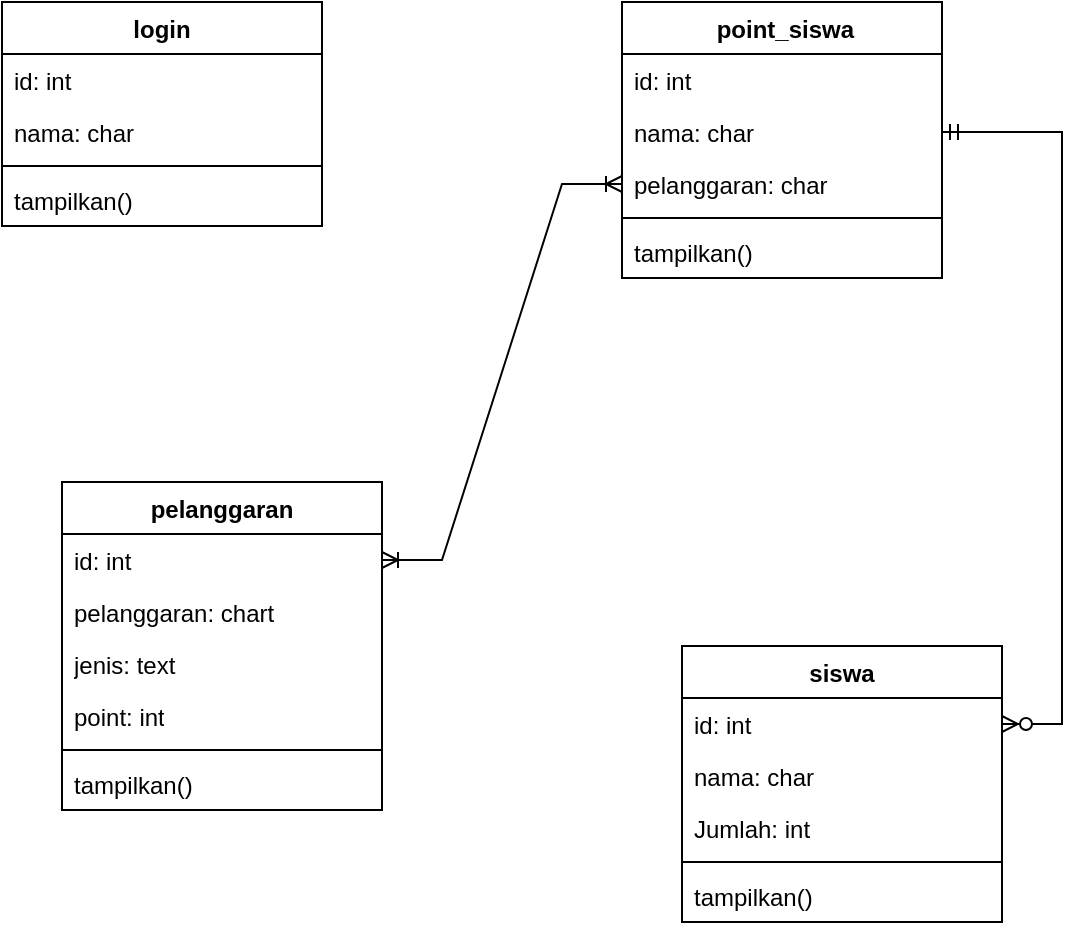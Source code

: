 <mxfile version="24.7.8">
  <diagram name="Page-1" id="4oJYmYxmrB0ZgbkDnjS7">
    <mxGraphModel dx="1434" dy="772" grid="1" gridSize="10" guides="1" tooltips="1" connect="1" arrows="1" fold="1" page="1" pageScale="1" pageWidth="850" pageHeight="1100" math="0" shadow="0">
      <root>
        <mxCell id="0" />
        <mxCell id="1" parent="0" />
        <mxCell id="nZJTAe19IWJkYSi3pSa5-30" value="login" style="swimlane;fontStyle=1;align=center;verticalAlign=top;childLayout=stackLayout;horizontal=1;startSize=26;horizontalStack=0;resizeParent=1;resizeParentMax=0;resizeLast=0;collapsible=1;marginBottom=0;whiteSpace=wrap;html=1;" parent="1" vertex="1">
          <mxGeometry x="160" y="90" width="160" height="112" as="geometry" />
        </mxCell>
        <mxCell id="nZJTAe19IWJkYSi3pSa5-31" value="id: int" style="text;strokeColor=none;fillColor=none;align=left;verticalAlign=top;spacingLeft=4;spacingRight=4;overflow=hidden;rotatable=0;points=[[0,0.5],[1,0.5]];portConstraint=eastwest;whiteSpace=wrap;html=1;" parent="nZJTAe19IWJkYSi3pSa5-30" vertex="1">
          <mxGeometry y="26" width="160" height="26" as="geometry" />
        </mxCell>
        <mxCell id="nZJTAe19IWJkYSi3pSa5-34" value="nama: char" style="text;strokeColor=none;fillColor=none;align=left;verticalAlign=top;spacingLeft=4;spacingRight=4;overflow=hidden;rotatable=0;points=[[0,0.5],[1,0.5]];portConstraint=eastwest;whiteSpace=wrap;html=1;" parent="nZJTAe19IWJkYSi3pSa5-30" vertex="1">
          <mxGeometry y="52" width="160" height="26" as="geometry" />
        </mxCell>
        <mxCell id="nZJTAe19IWJkYSi3pSa5-32" value="" style="line;strokeWidth=1;fillColor=none;align=left;verticalAlign=middle;spacingTop=-1;spacingLeft=3;spacingRight=3;rotatable=0;labelPosition=right;points=[];portConstraint=eastwest;strokeColor=inherit;" parent="nZJTAe19IWJkYSi3pSa5-30" vertex="1">
          <mxGeometry y="78" width="160" height="8" as="geometry" />
        </mxCell>
        <mxCell id="nZJTAe19IWJkYSi3pSa5-33" value="tampilkan()" style="text;strokeColor=none;fillColor=none;align=left;verticalAlign=top;spacingLeft=4;spacingRight=4;overflow=hidden;rotatable=0;points=[[0,0.5],[1,0.5]];portConstraint=eastwest;whiteSpace=wrap;html=1;" parent="nZJTAe19IWJkYSi3pSa5-30" vertex="1">
          <mxGeometry y="86" width="160" height="26" as="geometry" />
        </mxCell>
        <mxCell id="nZJTAe19IWJkYSi3pSa5-35" value="&amp;nbsp;point_siswa" style="swimlane;fontStyle=1;align=center;verticalAlign=top;childLayout=stackLayout;horizontal=1;startSize=26;horizontalStack=0;resizeParent=1;resizeParentMax=0;resizeLast=0;collapsible=1;marginBottom=0;whiteSpace=wrap;html=1;" parent="1" vertex="1">
          <mxGeometry x="470" y="90" width="160" height="138" as="geometry" />
        </mxCell>
        <mxCell id="nZJTAe19IWJkYSi3pSa5-36" value="id: int" style="text;strokeColor=none;fillColor=none;align=left;verticalAlign=top;spacingLeft=4;spacingRight=4;overflow=hidden;rotatable=0;points=[[0,0.5],[1,0.5]];portConstraint=eastwest;whiteSpace=wrap;html=1;" parent="nZJTAe19IWJkYSi3pSa5-35" vertex="1">
          <mxGeometry y="26" width="160" height="26" as="geometry" />
        </mxCell>
        <mxCell id="nZJTAe19IWJkYSi3pSa5-37" value="nama: char" style="text;strokeColor=none;fillColor=none;align=left;verticalAlign=top;spacingLeft=4;spacingRight=4;overflow=hidden;rotatable=0;points=[[0,0.5],[1,0.5]];portConstraint=eastwest;whiteSpace=wrap;html=1;" parent="nZJTAe19IWJkYSi3pSa5-35" vertex="1">
          <mxGeometry y="52" width="160" height="26" as="geometry" />
        </mxCell>
        <mxCell id="nZJTAe19IWJkYSi3pSa5-45" value="pelanggaran: char" style="text;strokeColor=none;fillColor=none;align=left;verticalAlign=top;spacingLeft=4;spacingRight=4;overflow=hidden;rotatable=0;points=[[0,0.5],[1,0.5]];portConstraint=eastwest;whiteSpace=wrap;html=1;" parent="nZJTAe19IWJkYSi3pSa5-35" vertex="1">
          <mxGeometry y="78" width="160" height="26" as="geometry" />
        </mxCell>
        <mxCell id="nZJTAe19IWJkYSi3pSa5-38" value="" style="line;strokeWidth=1;fillColor=none;align=left;verticalAlign=middle;spacingTop=-1;spacingLeft=3;spacingRight=3;rotatable=0;labelPosition=right;points=[];portConstraint=eastwest;strokeColor=inherit;" parent="nZJTAe19IWJkYSi3pSa5-35" vertex="1">
          <mxGeometry y="104" width="160" height="8" as="geometry" />
        </mxCell>
        <mxCell id="nZJTAe19IWJkYSi3pSa5-39" value="tampilkan()" style="text;strokeColor=none;fillColor=none;align=left;verticalAlign=top;spacingLeft=4;spacingRight=4;overflow=hidden;rotatable=0;points=[[0,0.5],[1,0.5]];portConstraint=eastwest;whiteSpace=wrap;html=1;" parent="nZJTAe19IWJkYSi3pSa5-35" vertex="1">
          <mxGeometry y="112" width="160" height="26" as="geometry" />
        </mxCell>
        <mxCell id="nZJTAe19IWJkYSi3pSa5-40" value="siswa&lt;div&gt;&lt;br&gt;&lt;/div&gt;" style="swimlane;fontStyle=1;align=center;verticalAlign=top;childLayout=stackLayout;horizontal=1;startSize=26;horizontalStack=0;resizeParent=1;resizeParentMax=0;resizeLast=0;collapsible=1;marginBottom=0;whiteSpace=wrap;html=1;" parent="1" vertex="1">
          <mxGeometry x="500" y="412" width="160" height="138" as="geometry" />
        </mxCell>
        <mxCell id="nZJTAe19IWJkYSi3pSa5-41" value="id: int" style="text;strokeColor=none;fillColor=none;align=left;verticalAlign=top;spacingLeft=4;spacingRight=4;overflow=hidden;rotatable=0;points=[[0,0.5],[1,0.5]];portConstraint=eastwest;whiteSpace=wrap;html=1;" parent="nZJTAe19IWJkYSi3pSa5-40" vertex="1">
          <mxGeometry y="26" width="160" height="26" as="geometry" />
        </mxCell>
        <mxCell id="nZJTAe19IWJkYSi3pSa5-42" value="nama: char" style="text;strokeColor=none;fillColor=none;align=left;verticalAlign=top;spacingLeft=4;spacingRight=4;overflow=hidden;rotatable=0;points=[[0,0.5],[1,0.5]];portConstraint=eastwest;whiteSpace=wrap;html=1;" parent="nZJTAe19IWJkYSi3pSa5-40" vertex="1">
          <mxGeometry y="52" width="160" height="26" as="geometry" />
        </mxCell>
        <mxCell id="uyr6w3kwF4qqeuCYjiIa-1" value="Jumlah: int" style="text;strokeColor=none;fillColor=none;align=left;verticalAlign=top;spacingLeft=4;spacingRight=4;overflow=hidden;rotatable=0;points=[[0,0.5],[1,0.5]];portConstraint=eastwest;whiteSpace=wrap;html=1;" vertex="1" parent="nZJTAe19IWJkYSi3pSa5-40">
          <mxGeometry y="78" width="160" height="26" as="geometry" />
        </mxCell>
        <mxCell id="nZJTAe19IWJkYSi3pSa5-43" value="" style="line;strokeWidth=1;fillColor=none;align=left;verticalAlign=middle;spacingTop=-1;spacingLeft=3;spacingRight=3;rotatable=0;labelPosition=right;points=[];portConstraint=eastwest;strokeColor=inherit;" parent="nZJTAe19IWJkYSi3pSa5-40" vertex="1">
          <mxGeometry y="104" width="160" height="8" as="geometry" />
        </mxCell>
        <mxCell id="nZJTAe19IWJkYSi3pSa5-44" value="tampilkan()" style="text;strokeColor=none;fillColor=none;align=left;verticalAlign=top;spacingLeft=4;spacingRight=4;overflow=hidden;rotatable=0;points=[[0,0.5],[1,0.5]];portConstraint=eastwest;whiteSpace=wrap;html=1;" parent="nZJTAe19IWJkYSi3pSa5-40" vertex="1">
          <mxGeometry y="112" width="160" height="26" as="geometry" />
        </mxCell>
        <mxCell id="uyr6w3kwF4qqeuCYjiIa-2" value="pelanggaran&lt;div&gt;&lt;br&gt;&lt;/div&gt;" style="swimlane;fontStyle=1;align=center;verticalAlign=top;childLayout=stackLayout;horizontal=1;startSize=26;horizontalStack=0;resizeParent=1;resizeParentMax=0;resizeLast=0;collapsible=1;marginBottom=0;whiteSpace=wrap;html=1;" vertex="1" parent="1">
          <mxGeometry x="190" y="330" width="160" height="164" as="geometry" />
        </mxCell>
        <mxCell id="uyr6w3kwF4qqeuCYjiIa-3" value="id: int" style="text;strokeColor=none;fillColor=none;align=left;verticalAlign=top;spacingLeft=4;spacingRight=4;overflow=hidden;rotatable=0;points=[[0,0.5],[1,0.5]];portConstraint=eastwest;whiteSpace=wrap;html=1;" vertex="1" parent="uyr6w3kwF4qqeuCYjiIa-2">
          <mxGeometry y="26" width="160" height="26" as="geometry" />
        </mxCell>
        <mxCell id="uyr6w3kwF4qqeuCYjiIa-4" value="pelanggaran: chart" style="text;strokeColor=none;fillColor=none;align=left;verticalAlign=top;spacingLeft=4;spacingRight=4;overflow=hidden;rotatable=0;points=[[0,0.5],[1,0.5]];portConstraint=eastwest;whiteSpace=wrap;html=1;" vertex="1" parent="uyr6w3kwF4qqeuCYjiIa-2">
          <mxGeometry y="52" width="160" height="26" as="geometry" />
        </mxCell>
        <mxCell id="uyr6w3kwF4qqeuCYjiIa-14" value="jenis: text" style="text;strokeColor=none;fillColor=none;align=left;verticalAlign=top;spacingLeft=4;spacingRight=4;overflow=hidden;rotatable=0;points=[[0,0.5],[1,0.5]];portConstraint=eastwest;whiteSpace=wrap;html=1;" vertex="1" parent="uyr6w3kwF4qqeuCYjiIa-2">
          <mxGeometry y="78" width="160" height="26" as="geometry" />
        </mxCell>
        <mxCell id="uyr6w3kwF4qqeuCYjiIa-22" value="point: int" style="text;strokeColor=none;fillColor=none;align=left;verticalAlign=top;spacingLeft=4;spacingRight=4;overflow=hidden;rotatable=0;points=[[0,0.5],[1,0.5]];portConstraint=eastwest;whiteSpace=wrap;html=1;" vertex="1" parent="uyr6w3kwF4qqeuCYjiIa-2">
          <mxGeometry y="104" width="160" height="26" as="geometry" />
        </mxCell>
        <mxCell id="uyr6w3kwF4qqeuCYjiIa-6" value="" style="line;strokeWidth=1;fillColor=none;align=left;verticalAlign=middle;spacingTop=-1;spacingLeft=3;spacingRight=3;rotatable=0;labelPosition=right;points=[];portConstraint=eastwest;strokeColor=inherit;" vertex="1" parent="uyr6w3kwF4qqeuCYjiIa-2">
          <mxGeometry y="130" width="160" height="8" as="geometry" />
        </mxCell>
        <mxCell id="uyr6w3kwF4qqeuCYjiIa-7" value="tampilkan()" style="text;strokeColor=none;fillColor=none;align=left;verticalAlign=top;spacingLeft=4;spacingRight=4;overflow=hidden;rotatable=0;points=[[0,0.5],[1,0.5]];portConstraint=eastwest;whiteSpace=wrap;html=1;" vertex="1" parent="uyr6w3kwF4qqeuCYjiIa-2">
          <mxGeometry y="138" width="160" height="26" as="geometry" />
        </mxCell>
        <mxCell id="uyr6w3kwF4qqeuCYjiIa-19" value="" style="edgeStyle=entityRelationEdgeStyle;fontSize=12;html=1;endArrow=ERoneToMany;startArrow=ERoneToMany;rounded=0;" edge="1" parent="1" source="nZJTAe19IWJkYSi3pSa5-45" target="uyr6w3kwF4qqeuCYjiIa-3">
          <mxGeometry width="100" height="100" relative="1" as="geometry">
            <mxPoint x="140" y="600" as="sourcePoint" />
            <mxPoint x="240" y="500" as="targetPoint" />
          </mxGeometry>
        </mxCell>
        <mxCell id="uyr6w3kwF4qqeuCYjiIa-21" value="" style="edgeStyle=entityRelationEdgeStyle;fontSize=12;html=1;endArrow=ERzeroToMany;startArrow=ERmandOne;rounded=0;" edge="1" parent="1" source="nZJTAe19IWJkYSi3pSa5-37" target="nZJTAe19IWJkYSi3pSa5-41">
          <mxGeometry width="100" height="100" relative="1" as="geometry">
            <mxPoint x="230" y="720" as="sourcePoint" />
            <mxPoint x="330" y="620" as="targetPoint" />
          </mxGeometry>
        </mxCell>
      </root>
    </mxGraphModel>
  </diagram>
</mxfile>
